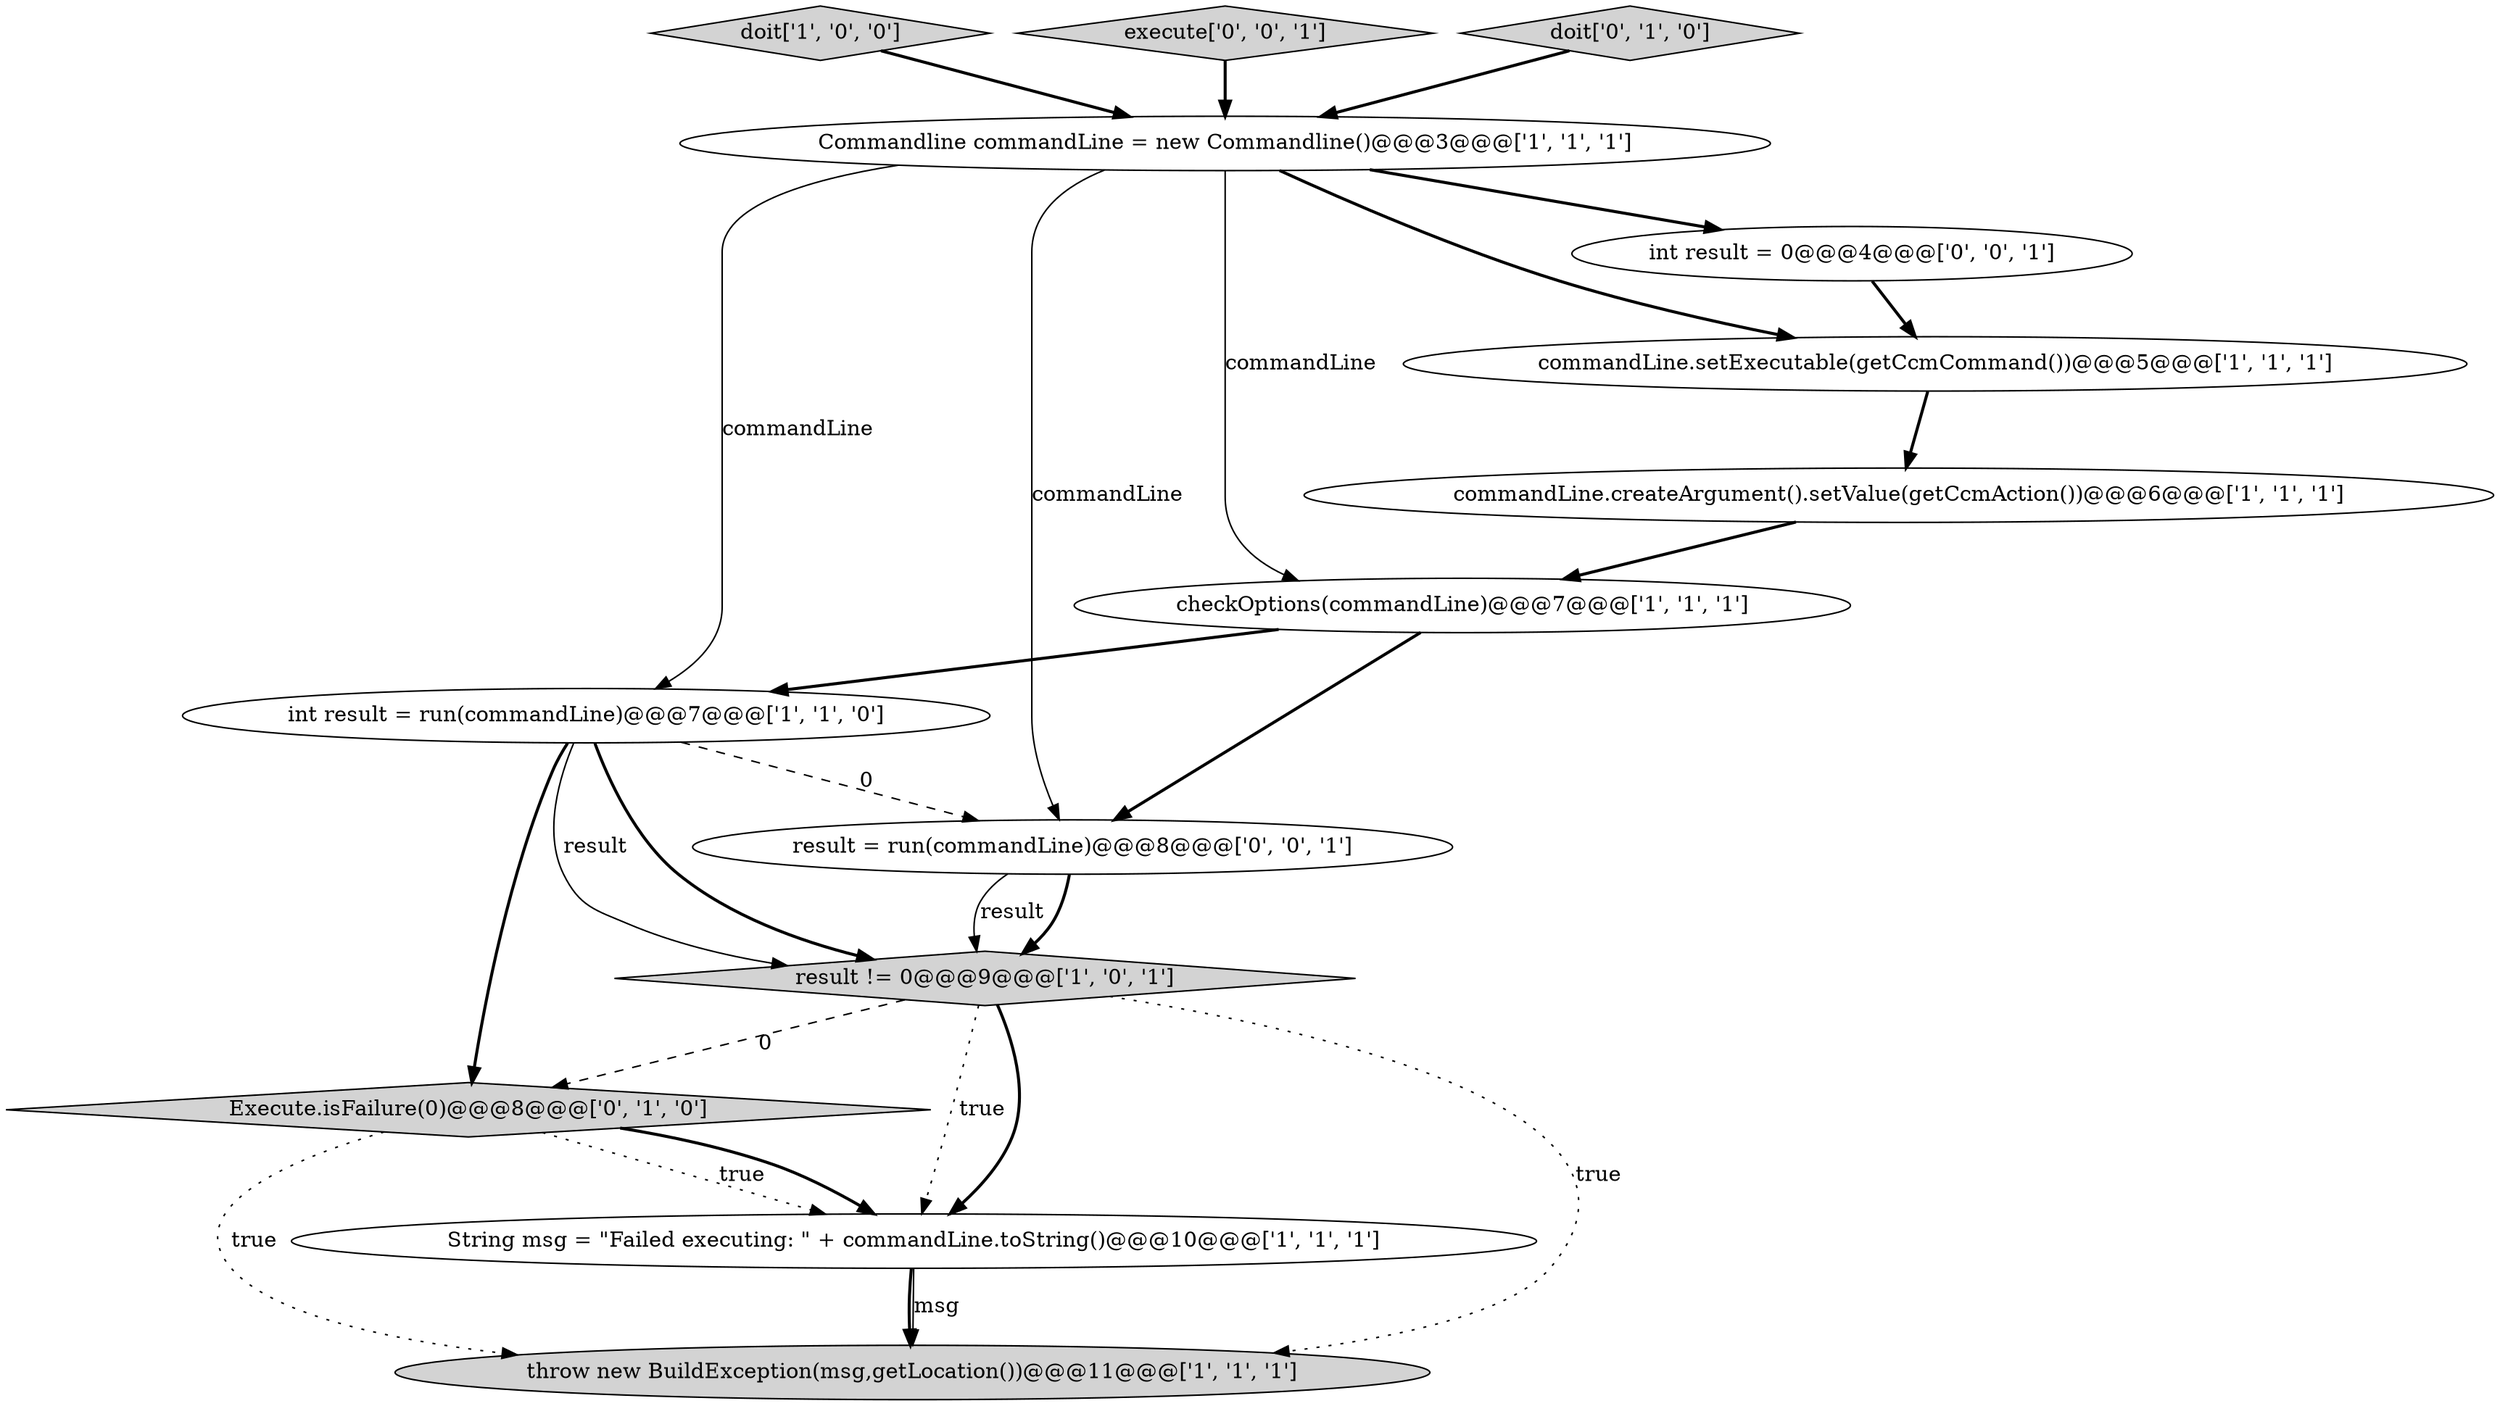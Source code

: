 digraph {
7 [style = filled, label = "doit['1', '0', '0']", fillcolor = lightgray, shape = diamond image = "AAA0AAABBB1BBB"];
9 [style = filled, label = "Execute.isFailure(0)@@@8@@@['0', '1', '0']", fillcolor = lightgray, shape = diamond image = "AAA1AAABBB2BBB"];
1 [style = filled, label = "commandLine.setExecutable(getCcmCommand())@@@5@@@['1', '1', '1']", fillcolor = white, shape = ellipse image = "AAA0AAABBB1BBB"];
6 [style = filled, label = "String msg = \"Failed executing: \" + commandLine.toString()@@@10@@@['1', '1', '1']", fillcolor = white, shape = ellipse image = "AAA0AAABBB1BBB"];
3 [style = filled, label = "throw new BuildException(msg,getLocation())@@@11@@@['1', '1', '1']", fillcolor = lightgray, shape = ellipse image = "AAA0AAABBB1BBB"];
12 [style = filled, label = "execute['0', '0', '1']", fillcolor = lightgray, shape = diamond image = "AAA0AAABBB3BBB"];
0 [style = filled, label = "Commandline commandLine = new Commandline()@@@3@@@['1', '1', '1']", fillcolor = white, shape = ellipse image = "AAA0AAABBB1BBB"];
11 [style = filled, label = "result = run(commandLine)@@@8@@@['0', '0', '1']", fillcolor = white, shape = ellipse image = "AAA0AAABBB3BBB"];
10 [style = filled, label = "doit['0', '1', '0']", fillcolor = lightgray, shape = diamond image = "AAA0AAABBB2BBB"];
13 [style = filled, label = "int result = 0@@@4@@@['0', '0', '1']", fillcolor = white, shape = ellipse image = "AAA0AAABBB3BBB"];
8 [style = filled, label = "result != 0@@@9@@@['1', '0', '1']", fillcolor = lightgray, shape = diamond image = "AAA0AAABBB1BBB"];
2 [style = filled, label = "commandLine.createArgument().setValue(getCcmAction())@@@6@@@['1', '1', '1']", fillcolor = white, shape = ellipse image = "AAA0AAABBB1BBB"];
5 [style = filled, label = "int result = run(commandLine)@@@7@@@['1', '1', '0']", fillcolor = white, shape = ellipse image = "AAA0AAABBB1BBB"];
4 [style = filled, label = "checkOptions(commandLine)@@@7@@@['1', '1', '1']", fillcolor = white, shape = ellipse image = "AAA0AAABBB1BBB"];
0->11 [style = solid, label="commandLine"];
5->8 [style = solid, label="result"];
12->0 [style = bold, label=""];
5->8 [style = bold, label=""];
2->4 [style = bold, label=""];
4->11 [style = bold, label=""];
4->5 [style = bold, label=""];
8->6 [style = dotted, label="true"];
8->6 [style = bold, label=""];
5->9 [style = bold, label=""];
0->13 [style = bold, label=""];
0->1 [style = bold, label=""];
9->6 [style = dotted, label="true"];
5->11 [style = dashed, label="0"];
9->6 [style = bold, label=""];
8->9 [style = dashed, label="0"];
0->5 [style = solid, label="commandLine"];
11->8 [style = bold, label=""];
7->0 [style = bold, label=""];
6->3 [style = bold, label=""];
13->1 [style = bold, label=""];
11->8 [style = solid, label="result"];
9->3 [style = dotted, label="true"];
8->3 [style = dotted, label="true"];
1->2 [style = bold, label=""];
10->0 [style = bold, label=""];
6->3 [style = solid, label="msg"];
0->4 [style = solid, label="commandLine"];
}
